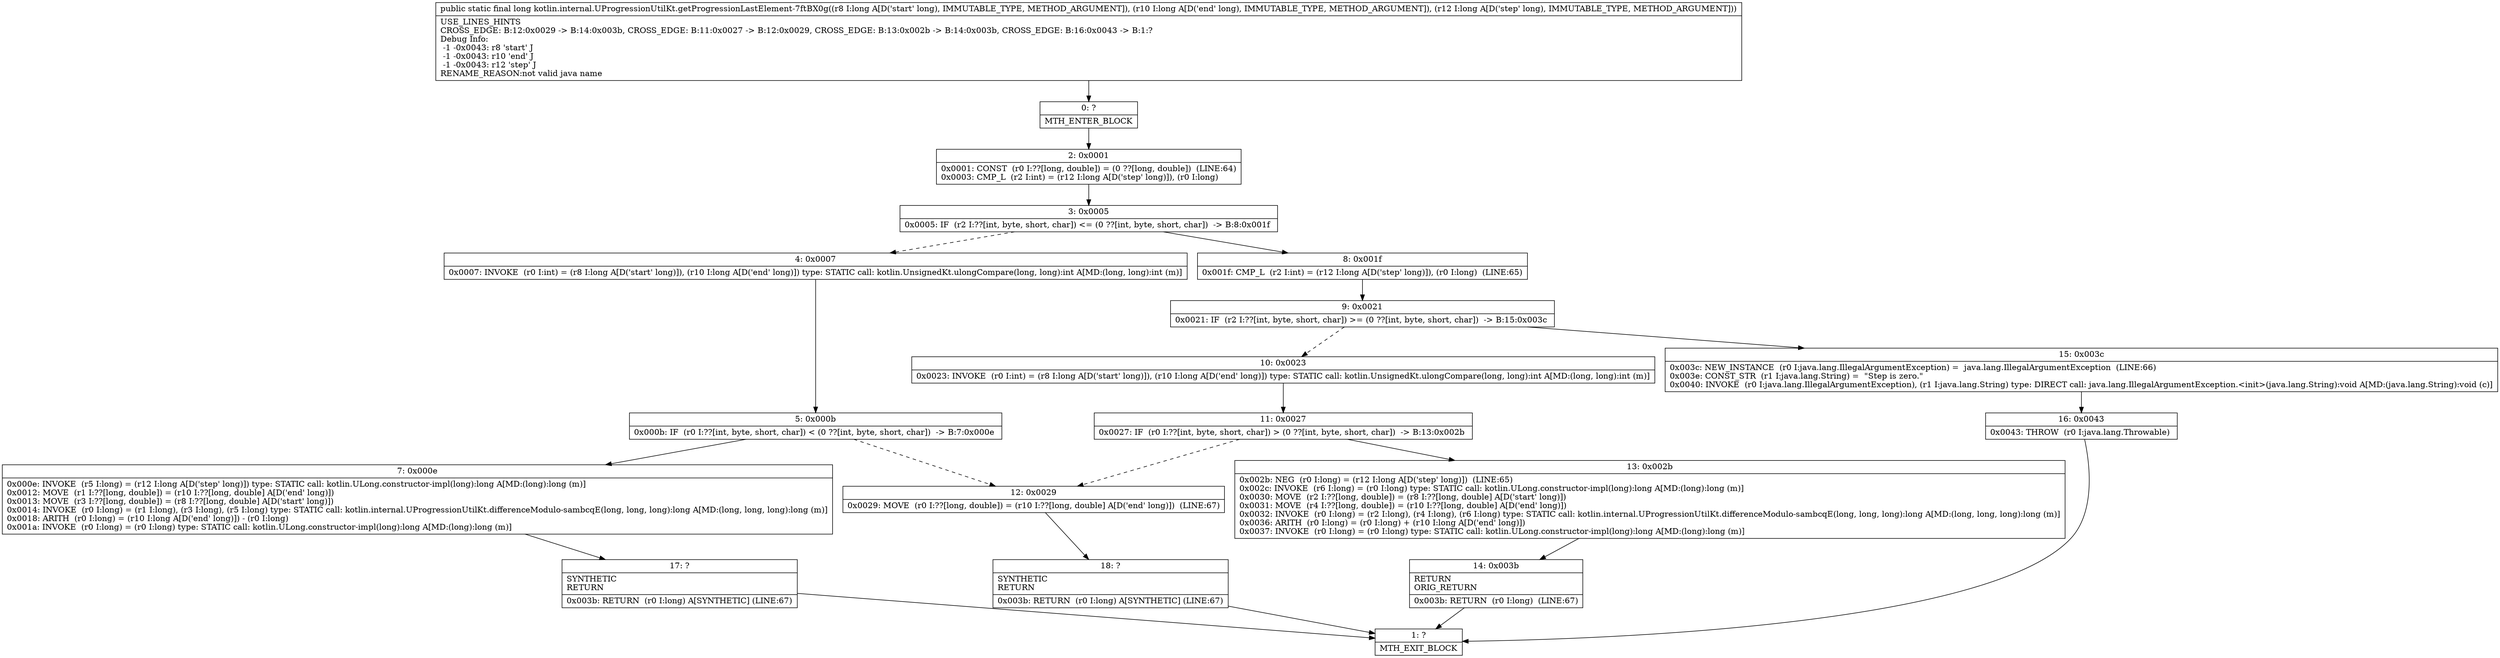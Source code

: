digraph "CFG forkotlin.internal.UProgressionUtilKt.getProgressionLastElement\-7ftBX0g(JJJ)J" {
Node_0 [shape=record,label="{0\:\ ?|MTH_ENTER_BLOCK\l}"];
Node_2 [shape=record,label="{2\:\ 0x0001|0x0001: CONST  (r0 I:??[long, double]) = (0 ??[long, double])  (LINE:64)\l0x0003: CMP_L  (r2 I:int) = (r12 I:long A[D('step' long)]), (r0 I:long) \l}"];
Node_3 [shape=record,label="{3\:\ 0x0005|0x0005: IF  (r2 I:??[int, byte, short, char]) \<= (0 ??[int, byte, short, char])  \-\> B:8:0x001f \l}"];
Node_4 [shape=record,label="{4\:\ 0x0007|0x0007: INVOKE  (r0 I:int) = (r8 I:long A[D('start' long)]), (r10 I:long A[D('end' long)]) type: STATIC call: kotlin.UnsignedKt.ulongCompare(long, long):int A[MD:(long, long):int (m)]\l}"];
Node_5 [shape=record,label="{5\:\ 0x000b|0x000b: IF  (r0 I:??[int, byte, short, char]) \< (0 ??[int, byte, short, char])  \-\> B:7:0x000e \l}"];
Node_7 [shape=record,label="{7\:\ 0x000e|0x000e: INVOKE  (r5 I:long) = (r12 I:long A[D('step' long)]) type: STATIC call: kotlin.ULong.constructor\-impl(long):long A[MD:(long):long (m)]\l0x0012: MOVE  (r1 I:??[long, double]) = (r10 I:??[long, double] A[D('end' long)]) \l0x0013: MOVE  (r3 I:??[long, double]) = (r8 I:??[long, double] A[D('start' long)]) \l0x0014: INVOKE  (r0 I:long) = (r1 I:long), (r3 I:long), (r5 I:long) type: STATIC call: kotlin.internal.UProgressionUtilKt.differenceModulo\-sambcqE(long, long, long):long A[MD:(long, long, long):long (m)]\l0x0018: ARITH  (r0 I:long) = (r10 I:long A[D('end' long)]) \- (r0 I:long) \l0x001a: INVOKE  (r0 I:long) = (r0 I:long) type: STATIC call: kotlin.ULong.constructor\-impl(long):long A[MD:(long):long (m)]\l}"];
Node_17 [shape=record,label="{17\:\ ?|SYNTHETIC\lRETURN\l|0x003b: RETURN  (r0 I:long) A[SYNTHETIC] (LINE:67)\l}"];
Node_1 [shape=record,label="{1\:\ ?|MTH_EXIT_BLOCK\l}"];
Node_12 [shape=record,label="{12\:\ 0x0029|0x0029: MOVE  (r0 I:??[long, double]) = (r10 I:??[long, double] A[D('end' long)])  (LINE:67)\l}"];
Node_18 [shape=record,label="{18\:\ ?|SYNTHETIC\lRETURN\l|0x003b: RETURN  (r0 I:long) A[SYNTHETIC] (LINE:67)\l}"];
Node_8 [shape=record,label="{8\:\ 0x001f|0x001f: CMP_L  (r2 I:int) = (r12 I:long A[D('step' long)]), (r0 I:long)  (LINE:65)\l}"];
Node_9 [shape=record,label="{9\:\ 0x0021|0x0021: IF  (r2 I:??[int, byte, short, char]) \>= (0 ??[int, byte, short, char])  \-\> B:15:0x003c \l}"];
Node_10 [shape=record,label="{10\:\ 0x0023|0x0023: INVOKE  (r0 I:int) = (r8 I:long A[D('start' long)]), (r10 I:long A[D('end' long)]) type: STATIC call: kotlin.UnsignedKt.ulongCompare(long, long):int A[MD:(long, long):int (m)]\l}"];
Node_11 [shape=record,label="{11\:\ 0x0027|0x0027: IF  (r0 I:??[int, byte, short, char]) \> (0 ??[int, byte, short, char])  \-\> B:13:0x002b \l}"];
Node_13 [shape=record,label="{13\:\ 0x002b|0x002b: NEG  (r0 I:long) = (r12 I:long A[D('step' long)])  (LINE:65)\l0x002c: INVOKE  (r6 I:long) = (r0 I:long) type: STATIC call: kotlin.ULong.constructor\-impl(long):long A[MD:(long):long (m)]\l0x0030: MOVE  (r2 I:??[long, double]) = (r8 I:??[long, double] A[D('start' long)]) \l0x0031: MOVE  (r4 I:??[long, double]) = (r10 I:??[long, double] A[D('end' long)]) \l0x0032: INVOKE  (r0 I:long) = (r2 I:long), (r4 I:long), (r6 I:long) type: STATIC call: kotlin.internal.UProgressionUtilKt.differenceModulo\-sambcqE(long, long, long):long A[MD:(long, long, long):long (m)]\l0x0036: ARITH  (r0 I:long) = (r0 I:long) + (r10 I:long A[D('end' long)]) \l0x0037: INVOKE  (r0 I:long) = (r0 I:long) type: STATIC call: kotlin.ULong.constructor\-impl(long):long A[MD:(long):long (m)]\l}"];
Node_14 [shape=record,label="{14\:\ 0x003b|RETURN\lORIG_RETURN\l|0x003b: RETURN  (r0 I:long)  (LINE:67)\l}"];
Node_15 [shape=record,label="{15\:\ 0x003c|0x003c: NEW_INSTANCE  (r0 I:java.lang.IllegalArgumentException) =  java.lang.IllegalArgumentException  (LINE:66)\l0x003e: CONST_STR  (r1 I:java.lang.String) =  \"Step is zero.\" \l0x0040: INVOKE  (r0 I:java.lang.IllegalArgumentException), (r1 I:java.lang.String) type: DIRECT call: java.lang.IllegalArgumentException.\<init\>(java.lang.String):void A[MD:(java.lang.String):void (c)]\l}"];
Node_16 [shape=record,label="{16\:\ 0x0043|0x0043: THROW  (r0 I:java.lang.Throwable) \l}"];
MethodNode[shape=record,label="{public static final long kotlin.internal.UProgressionUtilKt.getProgressionLastElement\-7ftBX0g((r8 I:long A[D('start' long), IMMUTABLE_TYPE, METHOD_ARGUMENT]), (r10 I:long A[D('end' long), IMMUTABLE_TYPE, METHOD_ARGUMENT]), (r12 I:long A[D('step' long), IMMUTABLE_TYPE, METHOD_ARGUMENT]))  | USE_LINES_HINTS\lCROSS_EDGE: B:12:0x0029 \-\> B:14:0x003b, CROSS_EDGE: B:11:0x0027 \-\> B:12:0x0029, CROSS_EDGE: B:13:0x002b \-\> B:14:0x003b, CROSS_EDGE: B:16:0x0043 \-\> B:1:?\lDebug Info:\l  \-1 \-0x0043: r8 'start' J\l  \-1 \-0x0043: r10 'end' J\l  \-1 \-0x0043: r12 'step' J\lRENAME_REASON:not valid java name\l}"];
MethodNode -> Node_0;Node_0 -> Node_2;
Node_2 -> Node_3;
Node_3 -> Node_4[style=dashed];
Node_3 -> Node_8;
Node_4 -> Node_5;
Node_5 -> Node_7;
Node_5 -> Node_12[style=dashed];
Node_7 -> Node_17;
Node_17 -> Node_1;
Node_12 -> Node_18;
Node_18 -> Node_1;
Node_8 -> Node_9;
Node_9 -> Node_10[style=dashed];
Node_9 -> Node_15;
Node_10 -> Node_11;
Node_11 -> Node_12[style=dashed];
Node_11 -> Node_13;
Node_13 -> Node_14;
Node_14 -> Node_1;
Node_15 -> Node_16;
Node_16 -> Node_1;
}

